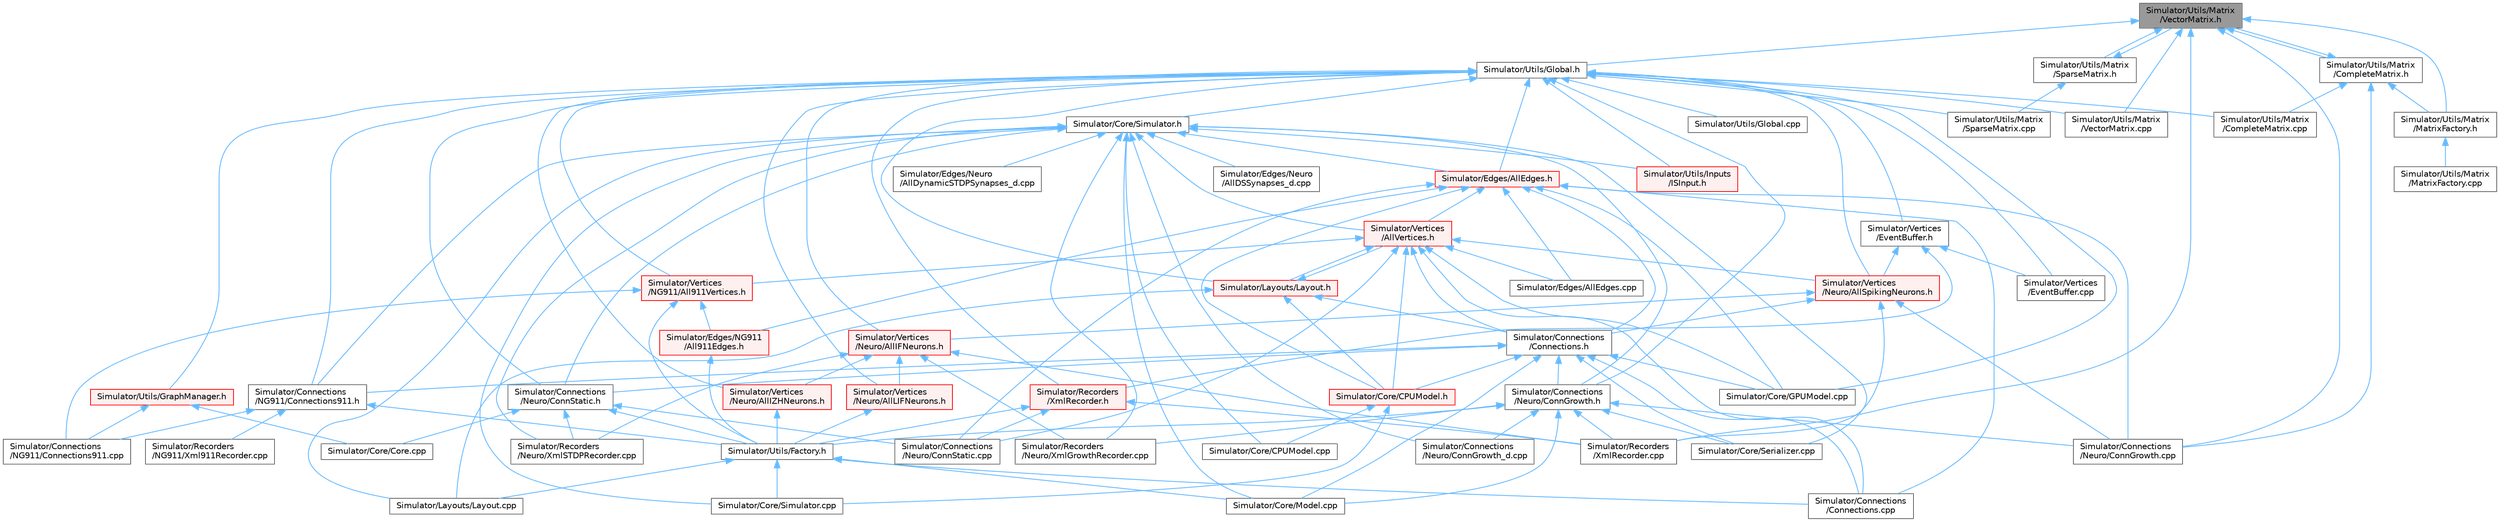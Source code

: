 digraph "Simulator/Utils/Matrix/VectorMatrix.h"
{
 // LATEX_PDF_SIZE
  bgcolor="transparent";
  edge [fontname=Helvetica,fontsize=10,labelfontname=Helvetica,labelfontsize=10];
  node [fontname=Helvetica,fontsize=10,shape=box,height=0.2,width=0.4];
  Node1 [id="Node000001",label="Simulator/Utils/Matrix\l/VectorMatrix.h",height=0.2,width=0.4,color="gray40", fillcolor="grey60", style="filled", fontcolor="black",tooltip="An efficient implementation of a dynamically-allocated 1D array."];
  Node1 -> Node2 [id="edge1_Node000001_Node000002",dir="back",color="steelblue1",style="solid",tooltip=" "];
  Node2 [id="Node000002",label="Simulator/Connections\l/Neuro/ConnGrowth.cpp",height=0.2,width=0.4,color="grey40", fillcolor="white", style="filled",URL="$_conn_growth_8cpp.html",tooltip="The model of the activity-dependent neurite outgrowth."];
  Node1 -> Node3 [id="edge2_Node000001_Node000003",dir="back",color="steelblue1",style="solid",tooltip=" "];
  Node3 [id="Node000003",label="Simulator/Recorders\l/XmlRecorder.cpp",height=0.2,width=0.4,color="grey40", fillcolor="white", style="filled",URL="$_xml_recorder_8cpp.html",tooltip="An implementation for recording spikes history on xml file."];
  Node1 -> Node4 [id="edge3_Node000001_Node000004",dir="back",color="steelblue1",style="solid",tooltip=" "];
  Node4 [id="Node000004",label="Simulator/Utils/Global.h",height=0.2,width=0.4,color="grey40", fillcolor="white", style="filled",URL="$_global_8h.html",tooltip="Globally available functions/variables and default parameter values."];
  Node4 -> Node5 [id="edge4_Node000004_Node000005",dir="back",color="steelblue1",style="solid",tooltip=" "];
  Node5 [id="Node000005",label="Simulator/Connections\l/NG911/Connections911.h",height=0.2,width=0.4,color="grey40", fillcolor="white", style="filled",URL="$_connections911_8h.html",tooltip="The model of the static network."];
  Node5 -> Node6 [id="edge5_Node000005_Node000006",dir="back",color="steelblue1",style="solid",tooltip=" "];
  Node6 [id="Node000006",label="Simulator/Connections\l/NG911/Connections911.cpp",height=0.2,width=0.4,color="grey40", fillcolor="white", style="filled",URL="$_connections911_8cpp.html",tooltip="The model of the static network."];
  Node5 -> Node7 [id="edge6_Node000005_Node000007",dir="back",color="steelblue1",style="solid",tooltip=" "];
  Node7 [id="Node000007",label="Simulator/Recorders\l/NG911/Xml911Recorder.cpp",height=0.2,width=0.4,color="grey40", fillcolor="white", style="filled",URL="$_xml911_recorder_8cpp.html",tooltip="Header file for Xml911Recorder.h."];
  Node5 -> Node8 [id="edge7_Node000005_Node000008",dir="back",color="steelblue1",style="solid",tooltip=" "];
  Node8 [id="Node000008",label="Simulator/Utils/Factory.h",height=0.2,width=0.4,color="grey40", fillcolor="white", style="filled",URL="$_factory_8h.html",tooltip="A factory template for creating factory class for any subsystem that requires a factory to create a (..."];
  Node8 -> Node9 [id="edge8_Node000008_Node000009",dir="back",color="steelblue1",style="solid",tooltip=" "];
  Node9 [id="Node000009",label="Simulator/Connections\l/Connections.cpp",height=0.2,width=0.4,color="grey40", fillcolor="white", style="filled",URL="$_connections_8cpp.html",tooltip="Methods for creating and updating connections."];
  Node8 -> Node10 [id="edge9_Node000008_Node000010",dir="back",color="steelblue1",style="solid",tooltip=" "];
  Node10 [id="Node000010",label="Simulator/Core/Model.cpp",height=0.2,width=0.4,color="grey40", fillcolor="white", style="filled",URL="$_model_8cpp.html",tooltip="Implementation of Model for the graph-based networks."];
  Node8 -> Node11 [id="edge10_Node000008_Node000011",dir="back",color="steelblue1",style="solid",tooltip=" "];
  Node11 [id="Node000011",label="Simulator/Core/Simulator.cpp",height=0.2,width=0.4,color="grey40", fillcolor="white", style="filled",URL="$_simulator_8cpp.html",tooltip="Platform independent base class for the Brain Grid simulator. Simulator is a singleton class (a class..."];
  Node8 -> Node12 [id="edge11_Node000008_Node000012",dir="back",color="steelblue1",style="solid",tooltip=" "];
  Node12 [id="Node000012",label="Simulator/Layouts/Layout.cpp",height=0.2,width=0.4,color="grey40", fillcolor="white", style="filled",URL="$_layout_8cpp.html",tooltip="The Layout class defines the layout of neurons in neural networks."];
  Node4 -> Node13 [id="edge12_Node000004_Node000013",dir="back",color="steelblue1",style="solid",tooltip=" "];
  Node13 [id="Node000013",label="Simulator/Connections\l/Neuro/ConnGrowth.h",height=0.2,width=0.4,color="grey40", fillcolor="white", style="filled",URL="$_conn_growth_8h.html",tooltip="The model of the activity-dependent neurite outgrowth."];
  Node13 -> Node2 [id="edge13_Node000013_Node000002",dir="back",color="steelblue1",style="solid",tooltip=" "];
  Node13 -> Node14 [id="edge14_Node000013_Node000014",dir="back",color="steelblue1",style="solid",tooltip=" "];
  Node14 [id="Node000014",label="Simulator/Connections\l/Neuro/ConnGrowth_d.cpp",height=0.2,width=0.4,color="grey40", fillcolor="white", style="filled",URL="$_conn_growth__d_8cpp.html",tooltip="Update the weights of the Synapses in the simulation."];
  Node13 -> Node10 [id="edge15_Node000013_Node000010",dir="back",color="steelblue1",style="solid",tooltip=" "];
  Node13 -> Node15 [id="edge16_Node000013_Node000015",dir="back",color="steelblue1",style="solid",tooltip=" "];
  Node15 [id="Node000015",label="Simulator/Core/Serializer.cpp",height=0.2,width=0.4,color="grey40", fillcolor="white", style="filled",URL="$_serializer_8cpp.html",tooltip="Handles implementation details of serialization and deserialization of synapses."];
  Node13 -> Node16 [id="edge17_Node000013_Node000016",dir="back",color="steelblue1",style="solid",tooltip=" "];
  Node16 [id="Node000016",label="Simulator/Recorders\l/Neuro/XmlGrowthRecorder.cpp",height=0.2,width=0.4,color="grey40", fillcolor="white", style="filled",URL="$_xml_growth_recorder_8cpp.html",tooltip="An implementation for recording spikes history in an XML file for growth simulations."];
  Node13 -> Node3 [id="edge18_Node000013_Node000003",dir="back",color="steelblue1",style="solid",tooltip=" "];
  Node13 -> Node8 [id="edge19_Node000013_Node000008",dir="back",color="steelblue1",style="solid",tooltip=" "];
  Node4 -> Node17 [id="edge20_Node000004_Node000017",dir="back",color="steelblue1",style="solid",tooltip=" "];
  Node17 [id="Node000017",label="Simulator/Connections\l/Neuro/ConnStatic.h",height=0.2,width=0.4,color="grey40", fillcolor="white", style="filled",URL="$_conn_static_8h.html",tooltip="The model of the small world network."];
  Node17 -> Node18 [id="edge21_Node000017_Node000018",dir="back",color="steelblue1",style="solid",tooltip=" "];
  Node18 [id="Node000018",label="Simulator/Connections\l/Neuro/ConnStatic.cpp",height=0.2,width=0.4,color="grey40", fillcolor="white", style="filled",URL="$_conn_static_8cpp.html",tooltip="The model of the small world network."];
  Node17 -> Node19 [id="edge22_Node000017_Node000019",dir="back",color="steelblue1",style="solid",tooltip=" "];
  Node19 [id="Node000019",label="Simulator/Core/Core.cpp",height=0.2,width=0.4,color="grey40", fillcolor="white", style="filled",URL="$_core_8cpp.html",tooltip="Orchestrates most functionality in the simulation."];
  Node17 -> Node20 [id="edge23_Node000017_Node000020",dir="back",color="steelblue1",style="solid",tooltip=" "];
  Node20 [id="Node000020",label="Simulator/Recorders\l/Neuro/XmlSTDPRecorder.cpp",height=0.2,width=0.4,color="grey40", fillcolor="white", style="filled",URL="$_xml_s_t_d_p_recorder_8cpp_source.html",tooltip=" "];
  Node17 -> Node8 [id="edge24_Node000017_Node000008",dir="back",color="steelblue1",style="solid",tooltip=" "];
  Node4 -> Node21 [id="edge25_Node000004_Node000021",dir="back",color="steelblue1",style="solid",tooltip=" "];
  Node21 [id="Node000021",label="Simulator/Core/GPUModel.cpp",height=0.2,width=0.4,color="grey40", fillcolor="white", style="filled",URL="$_g_p_u_model_8cpp.html",tooltip="Implementation of Model for the spiking neural networks."];
  Node4 -> Node22 [id="edge26_Node000004_Node000022",dir="back",color="steelblue1",style="solid",tooltip=" "];
  Node22 [id="Node000022",label="Simulator/Core/Simulator.h",height=0.2,width=0.4,color="grey40", fillcolor="white", style="filled",URL="$_simulator_8h.html",tooltip="Platform independent base class for the Brain Grid simulator. Simulator is a singleton class (a class..."];
  Node22 -> Node5 [id="edge27_Node000022_Node000005",dir="back",color="steelblue1",style="solid",tooltip=" "];
  Node22 -> Node13 [id="edge28_Node000022_Node000013",dir="back",color="steelblue1",style="solid",tooltip=" "];
  Node22 -> Node14 [id="edge29_Node000022_Node000014",dir="back",color="steelblue1",style="solid",tooltip=" "];
  Node22 -> Node17 [id="edge30_Node000022_Node000017",dir="back",color="steelblue1",style="solid",tooltip=" "];
  Node22 -> Node23 [id="edge31_Node000022_Node000023",dir="back",color="steelblue1",style="solid",tooltip=" "];
  Node23 [id="Node000023",label="Simulator/Core/CPUModel.cpp",height=0.2,width=0.4,color="grey40", fillcolor="white", style="filled",URL="$_c_p_u_model_8cpp.html",tooltip="Implementation of Model for graph-based networks."];
  Node22 -> Node10 [id="edge32_Node000022_Node000010",dir="back",color="steelblue1",style="solid",tooltip=" "];
  Node22 -> Node15 [id="edge33_Node000022_Node000015",dir="back",color="steelblue1",style="solid",tooltip=" "];
  Node22 -> Node11 [id="edge34_Node000022_Node000011",dir="back",color="steelblue1",style="solid",tooltip=" "];
  Node22 -> Node24 [id="edge35_Node000022_Node000024",dir="back",color="steelblue1",style="solid",tooltip=" "];
  Node24 [id="Node000024",label="Simulator/Edges/AllEdges.h",height=0.2,width=0.4,color="red", fillcolor="#FFF0F0", style="filled",URL="$_all_edges_8h.html",tooltip="An interface and top level implementation for edge classes."];
  Node24 -> Node9 [id="edge36_Node000024_Node000009",dir="back",color="steelblue1",style="solid",tooltip=" "];
  Node24 -> Node25 [id="edge37_Node000024_Node000025",dir="back",color="steelblue1",style="solid",tooltip=" "];
  Node25 [id="Node000025",label="Simulator/Connections\l/Connections.h",height=0.2,width=0.4,color="grey40", fillcolor="white", style="filled",URL="$_connections_8h.html",tooltip="The base class of all connections classes."];
  Node25 -> Node9 [id="edge38_Node000025_Node000009",dir="back",color="steelblue1",style="solid",tooltip=" "];
  Node25 -> Node5 [id="edge39_Node000025_Node000005",dir="back",color="steelblue1",style="solid",tooltip=" "];
  Node25 -> Node13 [id="edge40_Node000025_Node000013",dir="back",color="steelblue1",style="solid",tooltip=" "];
  Node25 -> Node17 [id="edge41_Node000025_Node000017",dir="back",color="steelblue1",style="solid",tooltip=" "];
  Node25 -> Node26 [id="edge42_Node000025_Node000026",dir="back",color="steelblue1",style="solid",tooltip=" "];
  Node26 [id="Node000026",label="Simulator/Core/CPUModel.h",height=0.2,width=0.4,color="red", fillcolor="#FFF0F0", style="filled",URL="$_c_p_u_model_8h.html",tooltip="Implementation of Model for execution on CPU (single core)."];
  Node26 -> Node23 [id="edge43_Node000026_Node000023",dir="back",color="steelblue1",style="solid",tooltip=" "];
  Node26 -> Node11 [id="edge44_Node000026_Node000011",dir="back",color="steelblue1",style="solid",tooltip=" "];
  Node25 -> Node21 [id="edge45_Node000025_Node000021",dir="back",color="steelblue1",style="solid",tooltip=" "];
  Node25 -> Node10 [id="edge46_Node000025_Node000010",dir="back",color="steelblue1",style="solid",tooltip=" "];
  Node25 -> Node15 [id="edge47_Node000025_Node000015",dir="back",color="steelblue1",style="solid",tooltip=" "];
  Node24 -> Node2 [id="edge48_Node000024_Node000002",dir="back",color="steelblue1",style="solid",tooltip=" "];
  Node24 -> Node18 [id="edge49_Node000024_Node000018",dir="back",color="steelblue1",style="solid",tooltip=" "];
  Node24 -> Node26 [id="edge50_Node000024_Node000026",dir="back",color="steelblue1",style="solid",tooltip=" "];
  Node24 -> Node21 [id="edge51_Node000024_Node000021",dir="back",color="steelblue1",style="solid",tooltip=" "];
  Node24 -> Node28 [id="edge52_Node000024_Node000028",dir="back",color="steelblue1",style="solid",tooltip=" "];
  Node28 [id="Node000028",label="Simulator/Edges/AllEdges.cpp",height=0.2,width=0.4,color="grey40", fillcolor="white", style="filled",URL="$_all_edges_8cpp.html",tooltip="A container of all edge data."];
  Node24 -> Node29 [id="edge53_Node000024_Node000029",dir="back",color="steelblue1",style="solid",tooltip=" "];
  Node29 [id="Node000029",label="Simulator/Edges/NG911\l/All911Edges.h",height=0.2,width=0.4,color="red", fillcolor="#FFF0F0", style="filled",URL="$_all911_edges_8h.html",tooltip="A container of all 911 edge data."];
  Node29 -> Node8 [id="edge54_Node000029_Node000008",dir="back",color="steelblue1",style="solid",tooltip=" "];
  Node24 -> Node70 [id="edge55_Node000024_Node000070",dir="back",color="steelblue1",style="solid",tooltip=" "];
  Node70 [id="Node000070",label="Simulator/Vertices\l/AllVertices.h",height=0.2,width=0.4,color="red", fillcolor="#FFF0F0", style="filled",URL="$_all_vertices_8h.html",tooltip="A container of the base class of all vertex data."];
  Node70 -> Node9 [id="edge56_Node000070_Node000009",dir="back",color="steelblue1",style="solid",tooltip=" "];
  Node70 -> Node25 [id="edge57_Node000070_Node000025",dir="back",color="steelblue1",style="solid",tooltip=" "];
  Node70 -> Node18 [id="edge58_Node000070_Node000018",dir="back",color="steelblue1",style="solid",tooltip=" "];
  Node70 -> Node26 [id="edge59_Node000070_Node000026",dir="back",color="steelblue1",style="solid",tooltip=" "];
  Node70 -> Node21 [id="edge60_Node000070_Node000021",dir="back",color="steelblue1",style="solid",tooltip=" "];
  Node70 -> Node28 [id="edge61_Node000070_Node000028",dir="back",color="steelblue1",style="solid",tooltip=" "];
  Node70 -> Node84 [id="edge62_Node000070_Node000084",dir="back",color="steelblue1",style="solid",tooltip=" "];
  Node84 [id="Node000084",label="Simulator/Layouts/Layout.h",height=0.2,width=0.4,color="red", fillcolor="#FFF0F0", style="filled",URL="$_layout_8h.html",tooltip="The Layout class defines the layout of neurons in neural networks."];
  Node84 -> Node25 [id="edge63_Node000084_Node000025",dir="back",color="steelblue1",style="solid",tooltip=" "];
  Node84 -> Node26 [id="edge64_Node000084_Node000026",dir="back",color="steelblue1",style="solid",tooltip=" "];
  Node84 -> Node12 [id="edge65_Node000084_Node000012",dir="back",color="steelblue1",style="solid",tooltip=" "];
  Node84 -> Node70 [id="edge66_Node000084_Node000070",dir="back",color="steelblue1",style="solid",tooltip=" "];
  Node70 -> Node93 [id="edge67_Node000070_Node000093",dir="back",color="steelblue1",style="solid",tooltip=" "];
  Node93 [id="Node000093",label="Simulator/Vertices\l/NG911/All911Vertices.h",height=0.2,width=0.4,color="red", fillcolor="#FFF0F0", style="filled",URL="$_all911_vertices_8h.html",tooltip="A container of all 911 vertex data."];
  Node93 -> Node6 [id="edge68_Node000093_Node000006",dir="back",color="steelblue1",style="solid",tooltip=" "];
  Node93 -> Node29 [id="edge69_Node000093_Node000029",dir="back",color="steelblue1",style="solid",tooltip=" "];
  Node93 -> Node8 [id="edge70_Node000093_Node000008",dir="back",color="steelblue1",style="solid",tooltip=" "];
  Node70 -> Node62 [id="edge71_Node000070_Node000062",dir="back",color="steelblue1",style="solid",tooltip=" "];
  Node62 [id="Node000062",label="Simulator/Vertices\l/Neuro/AllSpikingNeurons.h",height=0.2,width=0.4,color="red", fillcolor="#FFF0F0", style="filled",URL="$_all_spiking_neurons_8h.html",tooltip="A container of all spiking neuron data."];
  Node62 -> Node25 [id="edge72_Node000062_Node000025",dir="back",color="steelblue1",style="solid",tooltip=" "];
  Node62 -> Node2 [id="edge73_Node000062_Node000002",dir="back",color="steelblue1",style="solid",tooltip=" "];
  Node62 -> Node3 [id="edge74_Node000062_Node000003",dir="back",color="steelblue1",style="solid",tooltip=" "];
  Node62 -> Node63 [id="edge75_Node000062_Node000063",dir="back",color="steelblue1",style="solid",tooltip=" "];
  Node63 [id="Node000063",label="Simulator/Vertices\l/Neuro/AllIFNeurons.h",height=0.2,width=0.4,color="red", fillcolor="#FFF0F0", style="filled",URL="$_all_i_f_neurons_8h.html",tooltip="A container of all Integate and Fire (IF) neuron data."];
  Node63 -> Node16 [id="edge76_Node000063_Node000016",dir="back",color="steelblue1",style="solid",tooltip=" "];
  Node63 -> Node20 [id="edge77_Node000063_Node000020",dir="back",color="steelblue1",style="solid",tooltip=" "];
  Node63 -> Node3 [id="edge78_Node000063_Node000003",dir="back",color="steelblue1",style="solid",tooltip=" "];
  Node63 -> Node67 [id="edge79_Node000063_Node000067",dir="back",color="steelblue1",style="solid",tooltip=" "];
  Node67 [id="Node000067",label="Simulator/Vertices\l/Neuro/AllIZHNeurons.h",height=0.2,width=0.4,color="red", fillcolor="#FFF0F0", style="filled",URL="$_all_i_z_h_neurons_8h.html",tooltip="A container of all Izhikevich neuron data."];
  Node67 -> Node8 [id="edge80_Node000067_Node000008",dir="back",color="steelblue1",style="solid",tooltip=" "];
  Node63 -> Node59 [id="edge81_Node000063_Node000059",dir="back",color="steelblue1",style="solid",tooltip=" "];
  Node59 [id="Node000059",label="Simulator/Vertices\l/Neuro/AllLIFNeurons.h",height=0.2,width=0.4,color="red", fillcolor="#FFF0F0", style="filled",URL="$_all_l_i_f_neurons_8h.html",tooltip="A container of all LIF neuron data."];
  Node59 -> Node8 [id="edge82_Node000059_Node000008",dir="back",color="steelblue1",style="solid",tooltip=" "];
  Node22 -> Node36 [id="edge83_Node000022_Node000036",dir="back",color="steelblue1",style="solid",tooltip=" "];
  Node36 [id="Node000036",label="Simulator/Edges/Neuro\l/AllDSSynapses_d.cpp",height=0.2,width=0.4,color="grey40", fillcolor="white", style="filled",URL="$_all_d_s_synapses__d_8cpp.html",tooltip="A container of all DS synapse data."];
  Node22 -> Node43 [id="edge84_Node000022_Node000043",dir="back",color="steelblue1",style="solid",tooltip=" "];
  Node43 [id="Node000043",label="Simulator/Edges/Neuro\l/AllDynamicSTDPSynapses_d.cpp",height=0.2,width=0.4,color="grey40", fillcolor="white", style="filled",URL="$_all_dynamic_s_t_d_p_synapses__d_8cpp.html",tooltip="A container of all dynamic STDP synapse data."];
  Node22 -> Node12 [id="edge85_Node000022_Node000012",dir="back",color="steelblue1",style="solid",tooltip=" "];
  Node22 -> Node16 [id="edge86_Node000022_Node000016",dir="back",color="steelblue1",style="solid",tooltip=" "];
  Node22 -> Node20 [id="edge87_Node000022_Node000020",dir="back",color="steelblue1",style="solid",tooltip=" "];
  Node22 -> Node76 [id="edge88_Node000022_Node000076",dir="back",color="steelblue1",style="solid",tooltip=" "];
  Node76 [id="Node000076",label="Simulator/Utils/Inputs\l/ISInput.h",height=0.2,width=0.4,color="red", fillcolor="#FFF0F0", style="filled",URL="$_i_s_input_8h.html",tooltip="An interface for stimulus input classes."];
  Node22 -> Node70 [id="edge89_Node000022_Node000070",dir="back",color="steelblue1",style="solid",tooltip=" "];
  Node4 -> Node24 [id="edge90_Node000004_Node000024",dir="back",color="steelblue1",style="solid",tooltip=" "];
  Node4 -> Node84 [id="edge91_Node000004_Node000084",dir="back",color="steelblue1",style="solid",tooltip=" "];
  Node4 -> Node75 [id="edge92_Node000004_Node000075",dir="back",color="steelblue1",style="solid",tooltip=" "];
  Node75 [id="Node000075",label="Simulator/Recorders\l/XmlRecorder.h",height=0.2,width=0.4,color="red", fillcolor="#FFF0F0", style="filled",URL="$_xml_recorder_8h.html",tooltip="An implementation for recording spikes history on xml file."];
  Node75 -> Node18 [id="edge93_Node000075_Node000018",dir="back",color="steelblue1",style="solid",tooltip=" "];
  Node75 -> Node3 [id="edge94_Node000075_Node000003",dir="back",color="steelblue1",style="solid",tooltip=" "];
  Node75 -> Node8 [id="edge95_Node000075_Node000008",dir="back",color="steelblue1",style="solid",tooltip=" "];
  Node4 -> Node94 [id="edge96_Node000004_Node000094",dir="back",color="steelblue1",style="solid",tooltip=" "];
  Node94 [id="Node000094",label="Simulator/Utils/Global.cpp",height=0.2,width=0.4,color="grey40", fillcolor="white", style="filled",URL="$_global_8cpp.html",tooltip="Globally available functions/variables and default parameter values."];
  Node4 -> Node95 [id="edge97_Node000004_Node000095",dir="back",color="steelblue1",style="solid",tooltip=" "];
  Node95 [id="Node000095",label="Simulator/Utils/GraphManager.h",height=0.2,width=0.4,color="red", fillcolor="#FFF0F0", style="filled",URL="$_graph_manager_8h.html",tooltip="A basic Template Circular Buffer."];
  Node95 -> Node6 [id="edge98_Node000095_Node000006",dir="back",color="steelblue1",style="solid",tooltip=" "];
  Node95 -> Node19 [id="edge99_Node000095_Node000019",dir="back",color="steelblue1",style="solid",tooltip=" "];
  Node4 -> Node76 [id="edge100_Node000004_Node000076",dir="back",color="steelblue1",style="solid",tooltip=" "];
  Node4 -> Node97 [id="edge101_Node000004_Node000097",dir="back",color="steelblue1",style="solid",tooltip=" "];
  Node97 [id="Node000097",label="Simulator/Utils/Matrix\l/CompleteMatrix.cpp",height=0.2,width=0.4,color="grey40", fillcolor="white", style="filled",URL="$_complete_matrix_8cpp.html",tooltip="An efficient implementation of a dynamically-allocated 2D array."];
  Node4 -> Node98 [id="edge102_Node000004_Node000098",dir="back",color="steelblue1",style="solid",tooltip=" "];
  Node98 [id="Node000098",label="Simulator/Utils/Matrix\l/SparseMatrix.cpp",height=0.2,width=0.4,color="grey40", fillcolor="white", style="filled",URL="$_sparse_matrix_8cpp.html",tooltip="An efficient implementation of a dynamically-allocated 2D sparse array. Self-allocating and de-alloca..."];
  Node4 -> Node99 [id="edge103_Node000004_Node000099",dir="back",color="steelblue1",style="solid",tooltip=" "];
  Node99 [id="Node000099",label="Simulator/Utils/Matrix\l/VectorMatrix.cpp",height=0.2,width=0.4,color="grey40", fillcolor="white", style="filled",URL="$_vector_matrix_8cpp.html",tooltip="An efficient implementation of a dynamically-allocated 1D array."];
  Node4 -> Node100 [id="edge104_Node000004_Node000100",dir="back",color="steelblue1",style="solid",tooltip=" "];
  Node100 [id="Node000100",label="Simulator/Vertices\l/EventBuffer.cpp",height=0.2,width=0.4,color="grey40", fillcolor="white", style="filled",URL="$_event_buffer_8cpp.html",tooltip="Encapsulation of vertex event buffering."];
  Node4 -> Node101 [id="edge105_Node000004_Node000101",dir="back",color="steelblue1",style="solid",tooltip=" "];
  Node101 [id="Node000101",label="Simulator/Vertices\l/EventBuffer.h",height=0.2,width=0.4,color="grey40", fillcolor="white", style="filled",URL="$_event_buffer_8h.html",tooltip="Encapsulation of vertex event buffering."];
  Node101 -> Node75 [id="edge106_Node000101_Node000075",dir="back",color="steelblue1",style="solid",tooltip=" "];
  Node101 -> Node100 [id="edge107_Node000101_Node000100",dir="back",color="steelblue1",style="solid",tooltip=" "];
  Node101 -> Node62 [id="edge108_Node000101_Node000062",dir="back",color="steelblue1",style="solid",tooltip=" "];
  Node4 -> Node93 [id="edge109_Node000004_Node000093",dir="back",color="steelblue1",style="solid",tooltip=" "];
  Node4 -> Node63 [id="edge110_Node000004_Node000063",dir="back",color="steelblue1",style="solid",tooltip=" "];
  Node4 -> Node67 [id="edge111_Node000004_Node000067",dir="back",color="steelblue1",style="solid",tooltip=" "];
  Node4 -> Node59 [id="edge112_Node000004_Node000059",dir="back",color="steelblue1",style="solid",tooltip=" "];
  Node4 -> Node62 [id="edge113_Node000004_Node000062",dir="back",color="steelblue1",style="solid",tooltip=" "];
  Node1 -> Node102 [id="edge114_Node000001_Node000102",dir="back",color="steelblue1",style="solid",tooltip=" "];
  Node102 [id="Node000102",label="Simulator/Utils/Matrix\l/CompleteMatrix.h",height=0.2,width=0.4,color="grey40", fillcolor="white", style="filled",URL="$_complete_matrix_8h.html",tooltip="An efficient implementation of a dynamically-allocated 2D array."];
  Node102 -> Node2 [id="edge115_Node000102_Node000002",dir="back",color="steelblue1",style="solid",tooltip=" "];
  Node102 -> Node97 [id="edge116_Node000102_Node000097",dir="back",color="steelblue1",style="solid",tooltip=" "];
  Node102 -> Node103 [id="edge117_Node000102_Node000103",dir="back",color="steelblue1",style="solid",tooltip=" "];
  Node103 [id="Node000103",label="Simulator/Utils/Matrix\l/MatrixFactory.h",height=0.2,width=0.4,color="grey40", fillcolor="white", style="filled",URL="$_matrix_factory_8h.html",tooltip="Deserializes Matrices from XML."];
  Node103 -> Node104 [id="edge118_Node000103_Node000104",dir="back",color="steelblue1",style="solid",tooltip=" "];
  Node104 [id="Node000104",label="Simulator/Utils/Matrix\l/MatrixFactory.cpp",height=0.2,width=0.4,color="grey40", fillcolor="white", style="filled",URL="$_matrix_factory_8cpp.html",tooltip="Deserializes Matrices from XML."];
  Node102 -> Node1 [id="edge119_Node000102_Node000001",dir="back",color="steelblue1",style="solid",tooltip=" "];
  Node1 -> Node103 [id="edge120_Node000001_Node000103",dir="back",color="steelblue1",style="solid",tooltip=" "];
  Node1 -> Node105 [id="edge121_Node000001_Node000105",dir="back",color="steelblue1",style="solid",tooltip=" "];
  Node105 [id="Node000105",label="Simulator/Utils/Matrix\l/SparseMatrix.h",height=0.2,width=0.4,color="grey40", fillcolor="white", style="filled",URL="$_sparse_matrix_8h.html",tooltip="An efficient implementation of a dynamically-allocated 2D sparse array."];
  Node105 -> Node98 [id="edge122_Node000105_Node000098",dir="back",color="steelblue1",style="solid",tooltip=" "];
  Node105 -> Node1 [id="edge123_Node000105_Node000001",dir="back",color="steelblue1",style="solid",tooltip=" "];
  Node1 -> Node99 [id="edge124_Node000001_Node000099",dir="back",color="steelblue1",style="solid",tooltip=" "];
}
